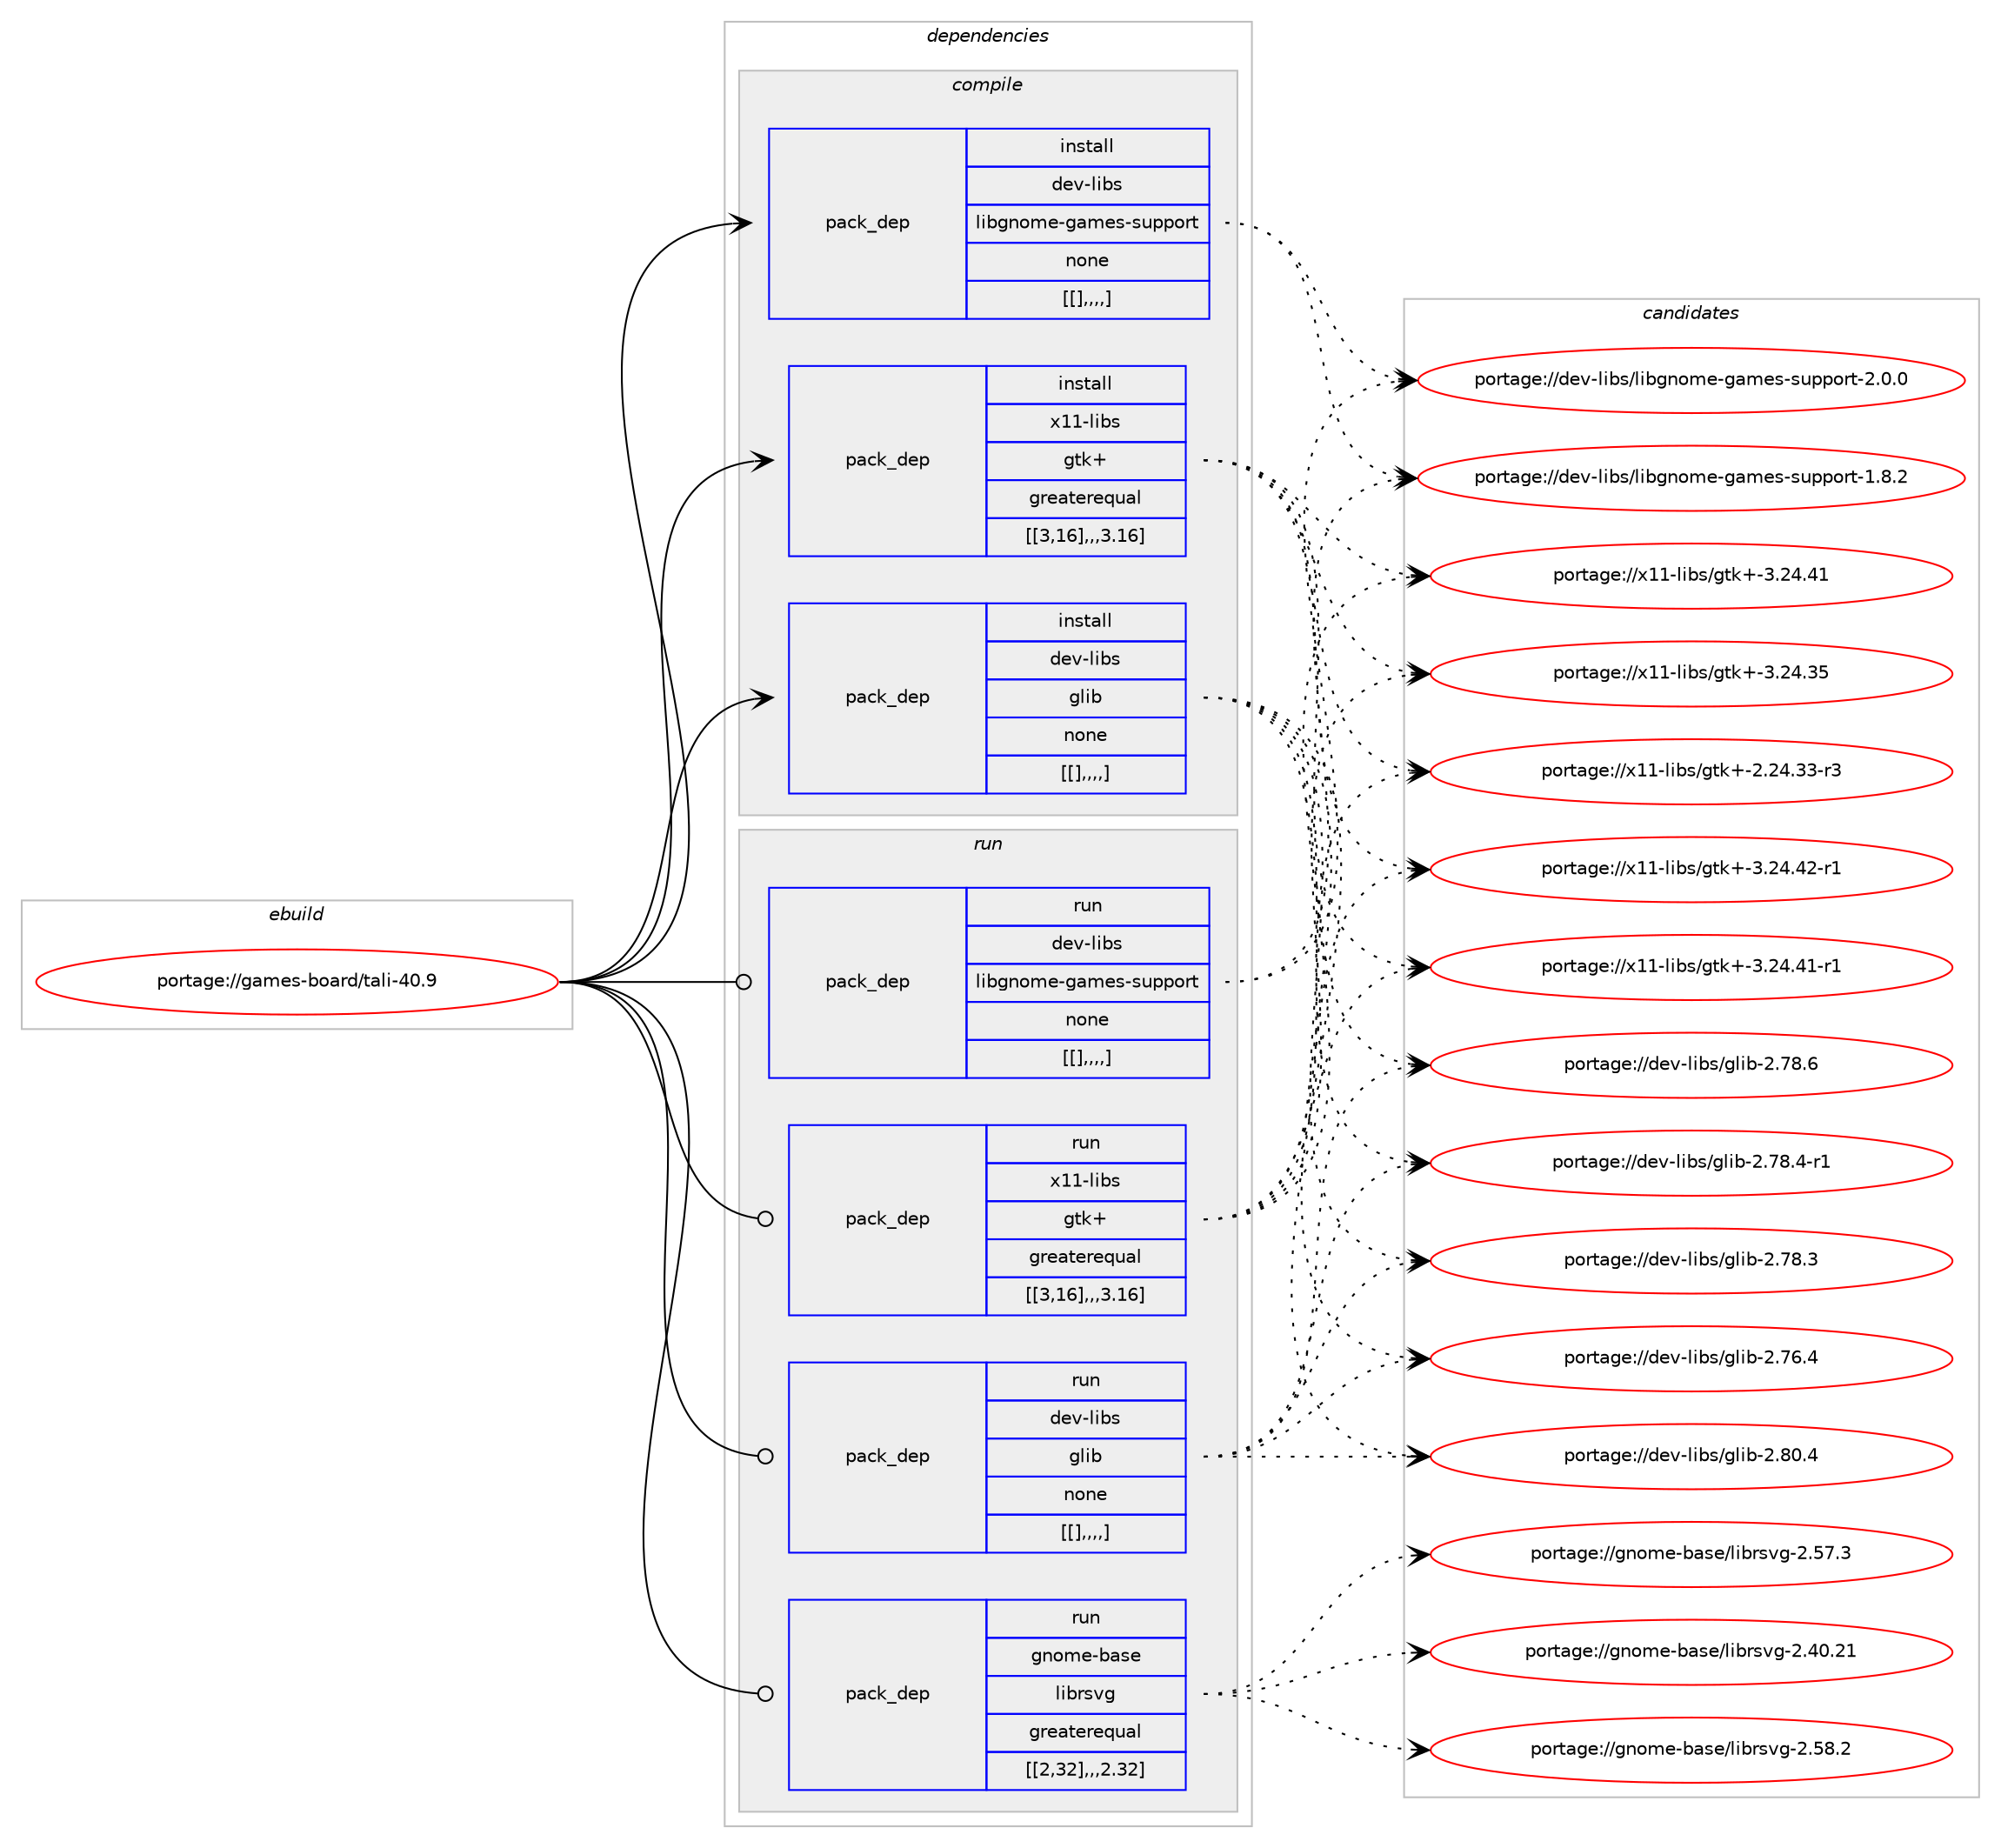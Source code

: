 digraph prolog {

# *************
# Graph options
# *************

newrank=true;
concentrate=true;
compound=true;
graph [rankdir=LR,fontname=Helvetica,fontsize=10,ranksep=1.5];#, ranksep=2.5, nodesep=0.2];
edge  [arrowhead=vee];
node  [fontname=Helvetica,fontsize=10];

# **********
# The ebuild
# **********

subgraph cluster_leftcol {
color=gray;
label=<<i>ebuild</i>>;
id [label="portage://games-board/tali-40.9", color=red, width=4, href="../games-board/tali-40.9.svg"];
}

# ****************
# The dependencies
# ****************

subgraph cluster_midcol {
color=gray;
label=<<i>dependencies</i>>;
subgraph cluster_compile {
fillcolor="#eeeeee";
style=filled;
label=<<i>compile</i>>;
subgraph pack163963 {
dependency231011 [label=<<TABLE BORDER="0" CELLBORDER="1" CELLSPACING="0" CELLPADDING="4" WIDTH="220"><TR><TD ROWSPAN="6" CELLPADDING="30">pack_dep</TD></TR><TR><TD WIDTH="110">install</TD></TR><TR><TD>dev-libs</TD></TR><TR><TD>glib</TD></TR><TR><TD>none</TD></TR><TR><TD>[[],,,,]</TD></TR></TABLE>>, shape=none, color=blue];
}
id:e -> dependency231011:w [weight=20,style="solid",arrowhead="vee"];
subgraph pack163964 {
dependency231012 [label=<<TABLE BORDER="0" CELLBORDER="1" CELLSPACING="0" CELLPADDING="4" WIDTH="220"><TR><TD ROWSPAN="6" CELLPADDING="30">pack_dep</TD></TR><TR><TD WIDTH="110">install</TD></TR><TR><TD>dev-libs</TD></TR><TR><TD>libgnome-games-support</TD></TR><TR><TD>none</TD></TR><TR><TD>[[],,,,]</TD></TR></TABLE>>, shape=none, color=blue];
}
id:e -> dependency231012:w [weight=20,style="solid",arrowhead="vee"];
subgraph pack163965 {
dependency231013 [label=<<TABLE BORDER="0" CELLBORDER="1" CELLSPACING="0" CELLPADDING="4" WIDTH="220"><TR><TD ROWSPAN="6" CELLPADDING="30">pack_dep</TD></TR><TR><TD WIDTH="110">install</TD></TR><TR><TD>x11-libs</TD></TR><TR><TD>gtk+</TD></TR><TR><TD>greaterequal</TD></TR><TR><TD>[[3,16],,,3.16]</TD></TR></TABLE>>, shape=none, color=blue];
}
id:e -> dependency231013:w [weight=20,style="solid",arrowhead="vee"];
}
subgraph cluster_compileandrun {
fillcolor="#eeeeee";
style=filled;
label=<<i>compile and run</i>>;
}
subgraph cluster_run {
fillcolor="#eeeeee";
style=filled;
label=<<i>run</i>>;
subgraph pack163966 {
dependency231014 [label=<<TABLE BORDER="0" CELLBORDER="1" CELLSPACING="0" CELLPADDING="4" WIDTH="220"><TR><TD ROWSPAN="6" CELLPADDING="30">pack_dep</TD></TR><TR><TD WIDTH="110">run</TD></TR><TR><TD>dev-libs</TD></TR><TR><TD>glib</TD></TR><TR><TD>none</TD></TR><TR><TD>[[],,,,]</TD></TR></TABLE>>, shape=none, color=blue];
}
id:e -> dependency231014:w [weight=20,style="solid",arrowhead="odot"];
subgraph pack163967 {
dependency231015 [label=<<TABLE BORDER="0" CELLBORDER="1" CELLSPACING="0" CELLPADDING="4" WIDTH="220"><TR><TD ROWSPAN="6" CELLPADDING="30">pack_dep</TD></TR><TR><TD WIDTH="110">run</TD></TR><TR><TD>dev-libs</TD></TR><TR><TD>libgnome-games-support</TD></TR><TR><TD>none</TD></TR><TR><TD>[[],,,,]</TD></TR></TABLE>>, shape=none, color=blue];
}
id:e -> dependency231015:w [weight=20,style="solid",arrowhead="odot"];
subgraph pack163968 {
dependency231016 [label=<<TABLE BORDER="0" CELLBORDER="1" CELLSPACING="0" CELLPADDING="4" WIDTH="220"><TR><TD ROWSPAN="6" CELLPADDING="30">pack_dep</TD></TR><TR><TD WIDTH="110">run</TD></TR><TR><TD>gnome-base</TD></TR><TR><TD>librsvg</TD></TR><TR><TD>greaterequal</TD></TR><TR><TD>[[2,32],,,2.32]</TD></TR></TABLE>>, shape=none, color=blue];
}
id:e -> dependency231016:w [weight=20,style="solid",arrowhead="odot"];
subgraph pack163969 {
dependency231017 [label=<<TABLE BORDER="0" CELLBORDER="1" CELLSPACING="0" CELLPADDING="4" WIDTH="220"><TR><TD ROWSPAN="6" CELLPADDING="30">pack_dep</TD></TR><TR><TD WIDTH="110">run</TD></TR><TR><TD>x11-libs</TD></TR><TR><TD>gtk+</TD></TR><TR><TD>greaterequal</TD></TR><TR><TD>[[3,16],,,3.16]</TD></TR></TABLE>>, shape=none, color=blue];
}
id:e -> dependency231017:w [weight=20,style="solid",arrowhead="odot"];
}
}

# **************
# The candidates
# **************

subgraph cluster_choices {
rank=same;
color=gray;
label=<<i>candidates</i>>;

subgraph choice163963 {
color=black;
nodesep=1;
choice1001011184510810598115471031081059845504656484652 [label="portage://dev-libs/glib-2.80.4", color=red, width=4,href="../dev-libs/glib-2.80.4.svg"];
choice1001011184510810598115471031081059845504655564654 [label="portage://dev-libs/glib-2.78.6", color=red, width=4,href="../dev-libs/glib-2.78.6.svg"];
choice10010111845108105981154710310810598455046555646524511449 [label="portage://dev-libs/glib-2.78.4-r1", color=red, width=4,href="../dev-libs/glib-2.78.4-r1.svg"];
choice1001011184510810598115471031081059845504655564651 [label="portage://dev-libs/glib-2.78.3", color=red, width=4,href="../dev-libs/glib-2.78.3.svg"];
choice1001011184510810598115471031081059845504655544652 [label="portage://dev-libs/glib-2.76.4", color=red, width=4,href="../dev-libs/glib-2.76.4.svg"];
dependency231011:e -> choice1001011184510810598115471031081059845504656484652:w [style=dotted,weight="100"];
dependency231011:e -> choice1001011184510810598115471031081059845504655564654:w [style=dotted,weight="100"];
dependency231011:e -> choice10010111845108105981154710310810598455046555646524511449:w [style=dotted,weight="100"];
dependency231011:e -> choice1001011184510810598115471031081059845504655564651:w [style=dotted,weight="100"];
dependency231011:e -> choice1001011184510810598115471031081059845504655544652:w [style=dotted,weight="100"];
}
subgraph choice163964 {
color=black;
nodesep=1;
choice10010111845108105981154710810598103110111109101451039710910111545115117112112111114116455046484648 [label="portage://dev-libs/libgnome-games-support-2.0.0", color=red, width=4,href="../dev-libs/libgnome-games-support-2.0.0.svg"];
choice10010111845108105981154710810598103110111109101451039710910111545115117112112111114116454946564650 [label="portage://dev-libs/libgnome-games-support-1.8.2", color=red, width=4,href="../dev-libs/libgnome-games-support-1.8.2.svg"];
dependency231012:e -> choice10010111845108105981154710810598103110111109101451039710910111545115117112112111114116455046484648:w [style=dotted,weight="100"];
dependency231012:e -> choice10010111845108105981154710810598103110111109101451039710910111545115117112112111114116454946564650:w [style=dotted,weight="100"];
}
subgraph choice163965 {
color=black;
nodesep=1;
choice12049494510810598115471031161074345514650524652504511449 [label="portage://x11-libs/gtk+-3.24.42-r1", color=red, width=4,href="../x11-libs/gtk+-3.24.42-r1.svg"];
choice12049494510810598115471031161074345514650524652494511449 [label="portage://x11-libs/gtk+-3.24.41-r1", color=red, width=4,href="../x11-libs/gtk+-3.24.41-r1.svg"];
choice1204949451081059811547103116107434551465052465249 [label="portage://x11-libs/gtk+-3.24.41", color=red, width=4,href="../x11-libs/gtk+-3.24.41.svg"];
choice1204949451081059811547103116107434551465052465153 [label="portage://x11-libs/gtk+-3.24.35", color=red, width=4,href="../x11-libs/gtk+-3.24.35.svg"];
choice12049494510810598115471031161074345504650524651514511451 [label="portage://x11-libs/gtk+-2.24.33-r3", color=red, width=4,href="../x11-libs/gtk+-2.24.33-r3.svg"];
dependency231013:e -> choice12049494510810598115471031161074345514650524652504511449:w [style=dotted,weight="100"];
dependency231013:e -> choice12049494510810598115471031161074345514650524652494511449:w [style=dotted,weight="100"];
dependency231013:e -> choice1204949451081059811547103116107434551465052465249:w [style=dotted,weight="100"];
dependency231013:e -> choice1204949451081059811547103116107434551465052465153:w [style=dotted,weight="100"];
dependency231013:e -> choice12049494510810598115471031161074345504650524651514511451:w [style=dotted,weight="100"];
}
subgraph choice163966 {
color=black;
nodesep=1;
choice1001011184510810598115471031081059845504656484652 [label="portage://dev-libs/glib-2.80.4", color=red, width=4,href="../dev-libs/glib-2.80.4.svg"];
choice1001011184510810598115471031081059845504655564654 [label="portage://dev-libs/glib-2.78.6", color=red, width=4,href="../dev-libs/glib-2.78.6.svg"];
choice10010111845108105981154710310810598455046555646524511449 [label="portage://dev-libs/glib-2.78.4-r1", color=red, width=4,href="../dev-libs/glib-2.78.4-r1.svg"];
choice1001011184510810598115471031081059845504655564651 [label="portage://dev-libs/glib-2.78.3", color=red, width=4,href="../dev-libs/glib-2.78.3.svg"];
choice1001011184510810598115471031081059845504655544652 [label="portage://dev-libs/glib-2.76.4", color=red, width=4,href="../dev-libs/glib-2.76.4.svg"];
dependency231014:e -> choice1001011184510810598115471031081059845504656484652:w [style=dotted,weight="100"];
dependency231014:e -> choice1001011184510810598115471031081059845504655564654:w [style=dotted,weight="100"];
dependency231014:e -> choice10010111845108105981154710310810598455046555646524511449:w [style=dotted,weight="100"];
dependency231014:e -> choice1001011184510810598115471031081059845504655564651:w [style=dotted,weight="100"];
dependency231014:e -> choice1001011184510810598115471031081059845504655544652:w [style=dotted,weight="100"];
}
subgraph choice163967 {
color=black;
nodesep=1;
choice10010111845108105981154710810598103110111109101451039710910111545115117112112111114116455046484648 [label="portage://dev-libs/libgnome-games-support-2.0.0", color=red, width=4,href="../dev-libs/libgnome-games-support-2.0.0.svg"];
choice10010111845108105981154710810598103110111109101451039710910111545115117112112111114116454946564650 [label="portage://dev-libs/libgnome-games-support-1.8.2", color=red, width=4,href="../dev-libs/libgnome-games-support-1.8.2.svg"];
dependency231015:e -> choice10010111845108105981154710810598103110111109101451039710910111545115117112112111114116455046484648:w [style=dotted,weight="100"];
dependency231015:e -> choice10010111845108105981154710810598103110111109101451039710910111545115117112112111114116454946564650:w [style=dotted,weight="100"];
}
subgraph choice163968 {
color=black;
nodesep=1;
choice103110111109101459897115101471081059811411511810345504653564650 [label="portage://gnome-base/librsvg-2.58.2", color=red, width=4,href="../gnome-base/librsvg-2.58.2.svg"];
choice103110111109101459897115101471081059811411511810345504653554651 [label="portage://gnome-base/librsvg-2.57.3", color=red, width=4,href="../gnome-base/librsvg-2.57.3.svg"];
choice10311011110910145989711510147108105981141151181034550465248465049 [label="portage://gnome-base/librsvg-2.40.21", color=red, width=4,href="../gnome-base/librsvg-2.40.21.svg"];
dependency231016:e -> choice103110111109101459897115101471081059811411511810345504653564650:w [style=dotted,weight="100"];
dependency231016:e -> choice103110111109101459897115101471081059811411511810345504653554651:w [style=dotted,weight="100"];
dependency231016:e -> choice10311011110910145989711510147108105981141151181034550465248465049:w [style=dotted,weight="100"];
}
subgraph choice163969 {
color=black;
nodesep=1;
choice12049494510810598115471031161074345514650524652504511449 [label="portage://x11-libs/gtk+-3.24.42-r1", color=red, width=4,href="../x11-libs/gtk+-3.24.42-r1.svg"];
choice12049494510810598115471031161074345514650524652494511449 [label="portage://x11-libs/gtk+-3.24.41-r1", color=red, width=4,href="../x11-libs/gtk+-3.24.41-r1.svg"];
choice1204949451081059811547103116107434551465052465249 [label="portage://x11-libs/gtk+-3.24.41", color=red, width=4,href="../x11-libs/gtk+-3.24.41.svg"];
choice1204949451081059811547103116107434551465052465153 [label="portage://x11-libs/gtk+-3.24.35", color=red, width=4,href="../x11-libs/gtk+-3.24.35.svg"];
choice12049494510810598115471031161074345504650524651514511451 [label="portage://x11-libs/gtk+-2.24.33-r3", color=red, width=4,href="../x11-libs/gtk+-2.24.33-r3.svg"];
dependency231017:e -> choice12049494510810598115471031161074345514650524652504511449:w [style=dotted,weight="100"];
dependency231017:e -> choice12049494510810598115471031161074345514650524652494511449:w [style=dotted,weight="100"];
dependency231017:e -> choice1204949451081059811547103116107434551465052465249:w [style=dotted,weight="100"];
dependency231017:e -> choice1204949451081059811547103116107434551465052465153:w [style=dotted,weight="100"];
dependency231017:e -> choice12049494510810598115471031161074345504650524651514511451:w [style=dotted,weight="100"];
}
}

}
